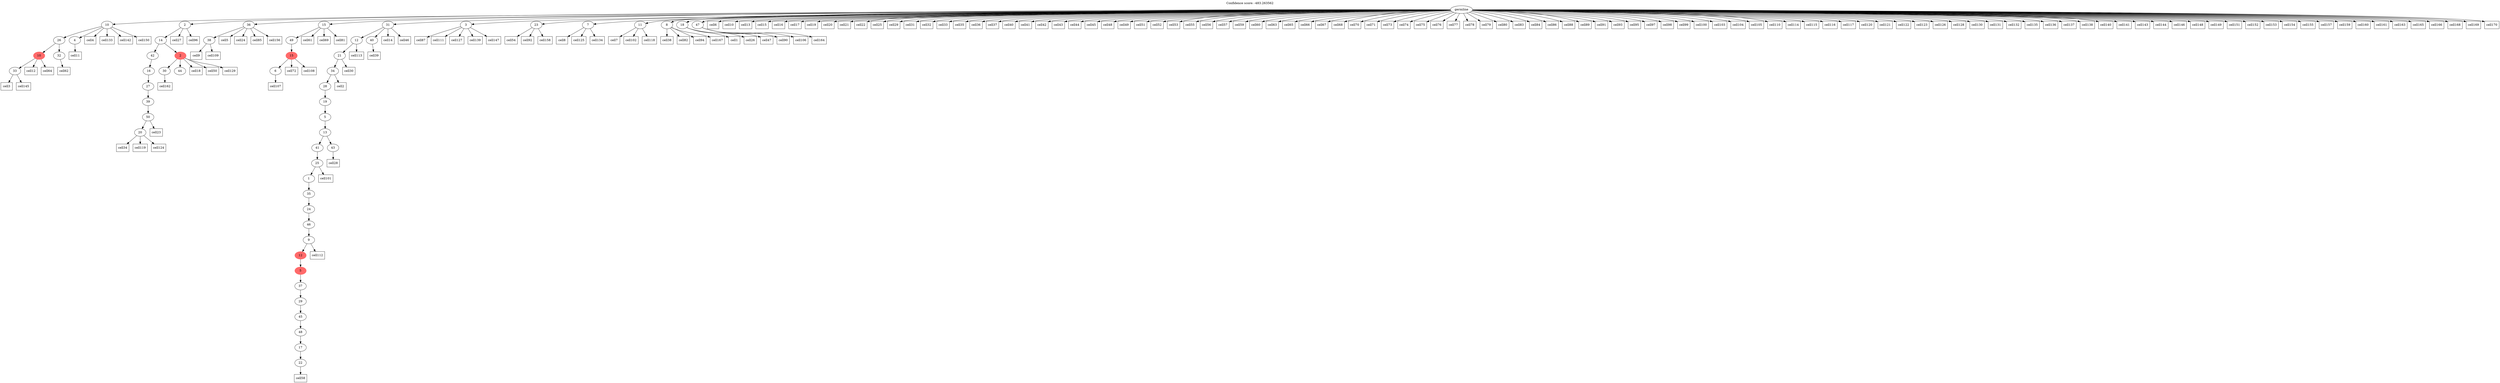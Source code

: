 digraph g {
	"53" -> "54";
	"54" [label="33"];
	"51" -> "52";
	"52" [label="32"];
	"51" -> "53";
	"53" [color=indianred1, style=filled, label="10"];
	"50" -> "51";
	"51" [label="26"];
	"50" -> "55";
	"55" [label="4"];
	"44" -> "45";
	"45" [label="20"];
	"43" -> "44";
	"44" [label="50"];
	"42" -> "43";
	"43" [label="39"];
	"41" -> "42";
	"42" [label="27"];
	"40" -> "41";
	"41" [label="16"];
	"37" -> "38";
	"38" [label="30"];
	"37" -> "39";
	"39" [label="44"];
	"36" -> "37";
	"37" [color=indianred1, style=filled, label="2"];
	"36" -> "40";
	"40" [label="42"];
	"35" -> "36";
	"36" [label="14"];
	"32" -> "33";
	"33" [label="38"];
	"30" -> "31";
	"31" [label="6"];
	"29" -> "30";
	"30" [color=indianred1, style=filled, label="15"];
	"28" -> "29";
	"29" [label="49"];
	"22" -> "23";
	"23" [label="22"];
	"21" -> "22";
	"22" [label="17"];
	"20" -> "21";
	"21" [label="48"];
	"19" -> "20";
	"20" [label="45"];
	"18" -> "19";
	"19" [label="29"];
	"17" -> "18";
	"18" [label="37"];
	"16" -> "17";
	"17" [color=indianred1, style=filled, label="5"];
	"15" -> "16";
	"16" [color=indianred1, style=filled, label="12"];
	"14" -> "15";
	"15" [label="9"];
	"13" -> "14";
	"14" [label="46"];
	"12" -> "13";
	"13" [label="24"];
	"11" -> "12";
	"12" [label="35"];
	"10" -> "11";
	"11" [label="1"];
	"9" -> "10";
	"10" [label="25"];
	"8" -> "9";
	"9" [label="41"];
	"8" -> "24";
	"24" [label="43"];
	"7" -> "8";
	"8" [label="13"];
	"6" -> "7";
	"7" [label="5"];
	"5" -> "6";
	"6" [label="19"];
	"4" -> "5";
	"5" [label="28"];
	"3" -> "4";
	"4" [label="34"];
	"2" -> "3";
	"3" [label="21"];
	"1" -> "2";
	"2" [label="12"];
	"1" -> "25";
	"25" [label="40"];
	"0" -> "1";
	"1" [label="31"];
	"0" -> "26";
	"26" [label="3"];
	"0" -> "27";
	"27" [label="23"];
	"0" -> "28";
	"28" [label="15"];
	"0" -> "32";
	"32" [label="36"];
	"0" -> "34";
	"34" [label="7"];
	"0" -> "35";
	"35" [label="2"];
	"0" -> "46";
	"46" [label="11"];
	"0" -> "47";
	"47" [label="8"];
	"0" -> "48";
	"48" [label="18"];
	"0" -> "49";
	"49" [label="47"];
	"0" -> "50";
	"50" [label="10"];
	"0" [label="germline"];
	"48" -> "cell1";
	"cell1" [shape=box];
	"4" -> "cell2";
	"cell2" [shape=box];
	"54" -> "cell3";
	"cell3" [shape=box];
	"50" -> "cell4";
	"cell4" [shape=box];
	"32" -> "cell5";
	"cell5" [shape=box];
	"0" -> "cell6";
	"cell6" [shape=box];
	"46" -> "cell7";
	"cell7" [shape=box];
	"34" -> "cell8";
	"cell8" [shape=box];
	"33" -> "cell9";
	"cell9" [shape=box];
	"0" -> "cell10";
	"cell10" [shape=box];
	"55" -> "cell11";
	"cell11" [shape=box];
	"53" -> "cell12";
	"cell12" [shape=box];
	"0" -> "cell13";
	"cell13" [shape=box];
	"1" -> "cell14";
	"cell14" [shape=box];
	"0" -> "cell15";
	"cell15" [shape=box];
	"0" -> "cell16";
	"cell16" [shape=box];
	"0" -> "cell17";
	"cell17" [shape=box];
	"37" -> "cell18";
	"cell18" [shape=box];
	"0" -> "cell19";
	"cell19" [shape=box];
	"0" -> "cell20";
	"cell20" [shape=box];
	"0" -> "cell21";
	"cell21" [shape=box];
	"0" -> "cell22";
	"cell22" [shape=box];
	"44" -> "cell23";
	"cell23" [shape=box];
	"32" -> "cell24";
	"cell24" [shape=box];
	"0" -> "cell25";
	"cell25" [shape=box];
	"48" -> "cell26";
	"cell26" [shape=box];
	"35" -> "cell27";
	"cell27" [shape=box];
	"24" -> "cell28";
	"cell28" [shape=box];
	"0" -> "cell29";
	"cell29" [shape=box];
	"3" -> "cell30";
	"cell30" [shape=box];
	"0" -> "cell31";
	"cell31" [shape=box];
	"0" -> "cell32";
	"cell32" [shape=box];
	"0" -> "cell33";
	"cell33" [shape=box];
	"45" -> "cell34";
	"cell34" [shape=box];
	"0" -> "cell35";
	"cell35" [shape=box];
	"0" -> "cell36";
	"cell36" [shape=box];
	"0" -> "cell37";
	"cell37" [shape=box];
	"47" -> "cell38";
	"cell38" [shape=box];
	"25" -> "cell39";
	"cell39" [shape=box];
	"0" -> "cell40";
	"cell40" [shape=box];
	"0" -> "cell41";
	"cell41" [shape=box];
	"0" -> "cell42";
	"cell42" [shape=box];
	"0" -> "cell43";
	"cell43" [shape=box];
	"0" -> "cell44";
	"cell44" [shape=box];
	"0" -> "cell45";
	"cell45" [shape=box];
	"1" -> "cell46";
	"cell46" [shape=box];
	"48" -> "cell47";
	"cell47" [shape=box];
	"0" -> "cell48";
	"cell48" [shape=box];
	"0" -> "cell49";
	"cell49" [shape=box];
	"37" -> "cell50";
	"cell50" [shape=box];
	"0" -> "cell51";
	"cell51" [shape=box];
	"0" -> "cell52";
	"cell52" [shape=box];
	"0" -> "cell53";
	"cell53" [shape=box];
	"27" -> "cell54";
	"cell54" [shape=box];
	"0" -> "cell55";
	"cell55" [shape=box];
	"0" -> "cell56";
	"cell56" [shape=box];
	"0" -> "cell57";
	"cell57" [shape=box];
	"23" -> "cell58";
	"cell58" [shape=box];
	"0" -> "cell59";
	"cell59" [shape=box];
	"0" -> "cell60";
	"cell60" [shape=box];
	"28" -> "cell61";
	"cell61" [shape=box];
	"52" -> "cell62";
	"cell62" [shape=box];
	"0" -> "cell63";
	"cell63" [shape=box];
	"53" -> "cell64";
	"cell64" [shape=box];
	"0" -> "cell65";
	"cell65" [shape=box];
	"0" -> "cell66";
	"cell66" [shape=box];
	"0" -> "cell67";
	"cell67" [shape=box];
	"0" -> "cell68";
	"cell68" [shape=box];
	"28" -> "cell69";
	"cell69" [shape=box];
	"0" -> "cell70";
	"cell70" [shape=box];
	"0" -> "cell71";
	"cell71" [shape=box];
	"30" -> "cell72";
	"cell72" [shape=box];
	"0" -> "cell73";
	"cell73" [shape=box];
	"0" -> "cell74";
	"cell74" [shape=box];
	"0" -> "cell75";
	"cell75" [shape=box];
	"0" -> "cell76";
	"cell76" [shape=box];
	"0" -> "cell77";
	"cell77" [shape=box];
	"0" -> "cell78";
	"cell78" [shape=box];
	"0" -> "cell79";
	"cell79" [shape=box];
	"0" -> "cell80";
	"cell80" [shape=box];
	"28" -> "cell81";
	"cell81" [shape=box];
	"47" -> "cell82";
	"cell82" [shape=box];
	"0" -> "cell83";
	"cell83" [shape=box];
	"0" -> "cell84";
	"cell84" [shape=box];
	"32" -> "cell85";
	"cell85" [shape=box];
	"0" -> "cell86";
	"cell86" [shape=box];
	"26" -> "cell87";
	"cell87" [shape=box];
	"0" -> "cell88";
	"cell88" [shape=box];
	"0" -> "cell89";
	"cell89" [shape=box];
	"49" -> "cell90";
	"cell90" [shape=box];
	"0" -> "cell91";
	"cell91" [shape=box];
	"27" -> "cell92";
	"cell92" [shape=box];
	"0" -> "cell93";
	"cell93" [shape=box];
	"47" -> "cell94";
	"cell94" [shape=box];
	"0" -> "cell95";
	"cell95" [shape=box];
	"35" -> "cell96";
	"cell96" [shape=box];
	"0" -> "cell97";
	"cell97" [shape=box];
	"0" -> "cell98";
	"cell98" [shape=box];
	"0" -> "cell99";
	"cell99" [shape=box];
	"0" -> "cell100";
	"cell100" [shape=box];
	"10" -> "cell101";
	"cell101" [shape=box];
	"46" -> "cell102";
	"cell102" [shape=box];
	"0" -> "cell103";
	"cell103" [shape=box];
	"0" -> "cell104";
	"cell104" [shape=box];
	"0" -> "cell105";
	"cell105" [shape=box];
	"49" -> "cell106";
	"cell106" [shape=box];
	"31" -> "cell107";
	"cell107" [shape=box];
	"30" -> "cell108";
	"cell108" [shape=box];
	"33" -> "cell109";
	"cell109" [shape=box];
	"0" -> "cell110";
	"cell110" [shape=box];
	"26" -> "cell111";
	"cell111" [shape=box];
	"15" -> "cell112";
	"cell112" [shape=box];
	"2" -> "cell113";
	"cell113" [shape=box];
	"0" -> "cell114";
	"cell114" [shape=box];
	"0" -> "cell115";
	"cell115" [shape=box];
	"0" -> "cell116";
	"cell116" [shape=box];
	"0" -> "cell117";
	"cell117" [shape=box];
	"46" -> "cell118";
	"cell118" [shape=box];
	"45" -> "cell119";
	"cell119" [shape=box];
	"0" -> "cell120";
	"cell120" [shape=box];
	"0" -> "cell121";
	"cell121" [shape=box];
	"0" -> "cell122";
	"cell122" [shape=box];
	"0" -> "cell123";
	"cell123" [shape=box];
	"45" -> "cell124";
	"cell124" [shape=box];
	"34" -> "cell125";
	"cell125" [shape=box];
	"0" -> "cell126";
	"cell126" [shape=box];
	"26" -> "cell127";
	"cell127" [shape=box];
	"0" -> "cell128";
	"cell128" [shape=box];
	"37" -> "cell129";
	"cell129" [shape=box];
	"0" -> "cell130";
	"cell130" [shape=box];
	"0" -> "cell131";
	"cell131" [shape=box];
	"0" -> "cell132";
	"cell132" [shape=box];
	"50" -> "cell133";
	"cell133" [shape=box];
	"34" -> "cell134";
	"cell134" [shape=box];
	"0" -> "cell135";
	"cell135" [shape=box];
	"0" -> "cell136";
	"cell136" [shape=box];
	"0" -> "cell137";
	"cell137" [shape=box];
	"0" -> "cell138";
	"cell138" [shape=box];
	"26" -> "cell139";
	"cell139" [shape=box];
	"0" -> "cell140";
	"cell140" [shape=box];
	"0" -> "cell141";
	"cell141" [shape=box];
	"50" -> "cell142";
	"cell142" [shape=box];
	"0" -> "cell143";
	"cell143" [shape=box];
	"0" -> "cell144";
	"cell144" [shape=box];
	"54" -> "cell145";
	"cell145" [shape=box];
	"0" -> "cell146";
	"cell146" [shape=box];
	"26" -> "cell147";
	"cell147" [shape=box];
	"0" -> "cell148";
	"cell148" [shape=box];
	"0" -> "cell149";
	"cell149" [shape=box];
	"50" -> "cell150";
	"cell150" [shape=box];
	"0" -> "cell151";
	"cell151" [shape=box];
	"0" -> "cell152";
	"cell152" [shape=box];
	"0" -> "cell153";
	"cell153" [shape=box];
	"0" -> "cell154";
	"cell154" [shape=box];
	"0" -> "cell155";
	"cell155" [shape=box];
	"32" -> "cell156";
	"cell156" [shape=box];
	"0" -> "cell157";
	"cell157" [shape=box];
	"27" -> "cell158";
	"cell158" [shape=box];
	"0" -> "cell159";
	"cell159" [shape=box];
	"0" -> "cell160";
	"cell160" [shape=box];
	"0" -> "cell161";
	"cell161" [shape=box];
	"38" -> "cell162";
	"cell162" [shape=box];
	"0" -> "cell163";
	"cell163" [shape=box];
	"49" -> "cell164";
	"cell164" [shape=box];
	"0" -> "cell165";
	"cell165" [shape=box];
	"0" -> "cell166";
	"cell166" [shape=box];
	"47" -> "cell167";
	"cell167" [shape=box];
	"0" -> "cell168";
	"cell168" [shape=box];
	"0" -> "cell169";
	"cell169" [shape=box];
	"0" -> "cell170";
	"cell170" [shape=box];
	labelloc="t";
	label="Confidence score: -483.263562";
}
